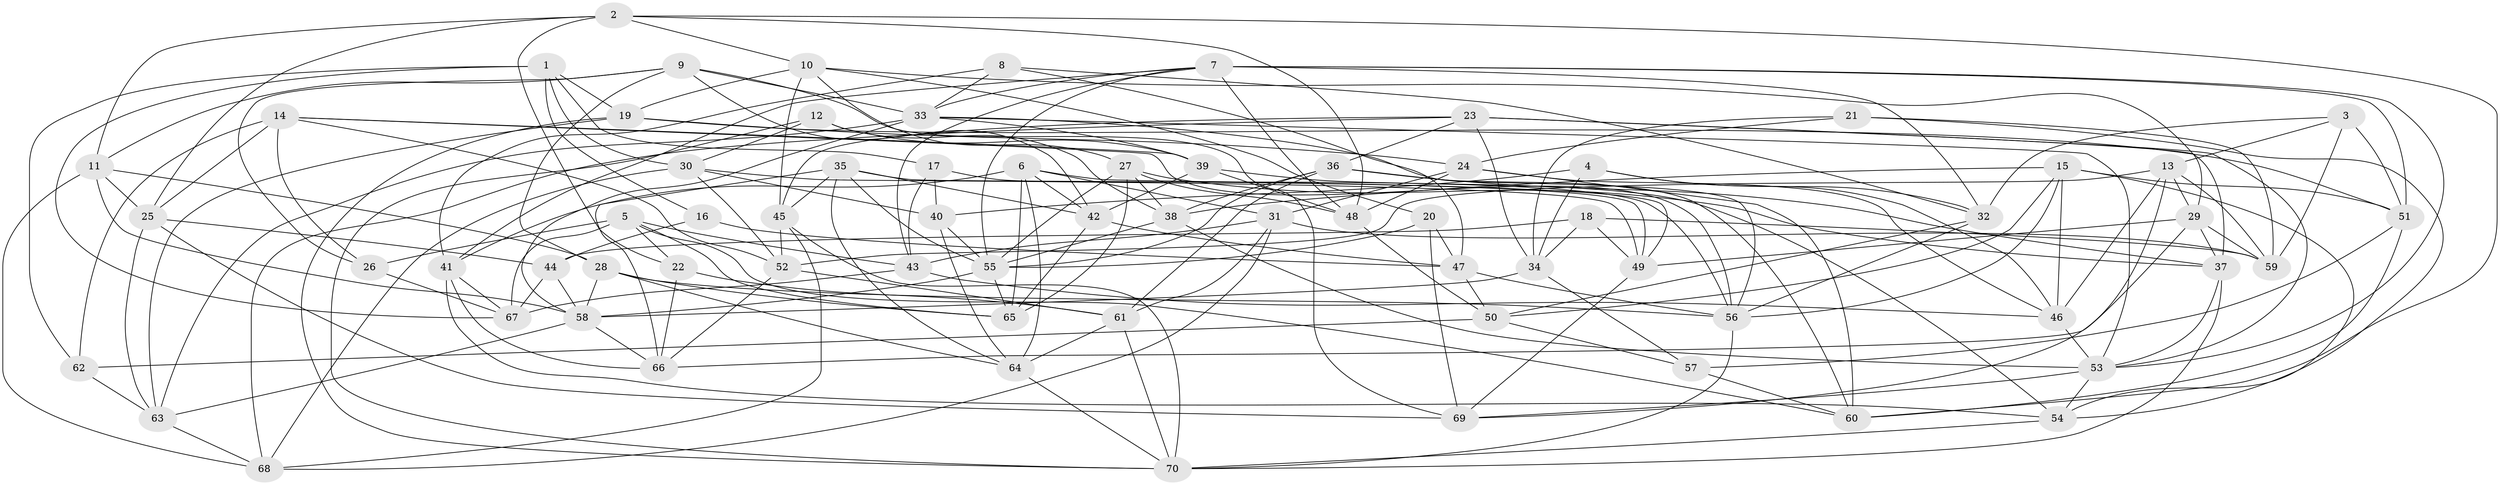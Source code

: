 // original degree distribution, {4: 1.0}
// Generated by graph-tools (version 1.1) at 2025/50/03/09/25 03:50:49]
// undirected, 70 vertices, 203 edges
graph export_dot {
graph [start="1"]
  node [color=gray90,style=filled];
  1;
  2;
  3;
  4;
  5;
  6;
  7;
  8;
  9;
  10;
  11;
  12;
  13;
  14;
  15;
  16;
  17;
  18;
  19;
  20;
  21;
  22;
  23;
  24;
  25;
  26;
  27;
  28;
  29;
  30;
  31;
  32;
  33;
  34;
  35;
  36;
  37;
  38;
  39;
  40;
  41;
  42;
  43;
  44;
  45;
  46;
  47;
  48;
  49;
  50;
  51;
  52;
  53;
  54;
  55;
  56;
  57;
  58;
  59;
  60;
  61;
  62;
  63;
  64;
  65;
  66;
  67;
  68;
  69;
  70;
  1 -- 16 [weight=1.0];
  1 -- 17 [weight=1.0];
  1 -- 19 [weight=1.0];
  1 -- 30 [weight=1.0];
  1 -- 62 [weight=1.0];
  1 -- 67 [weight=1.0];
  2 -- 10 [weight=1.0];
  2 -- 11 [weight=1.0];
  2 -- 22 [weight=1.0];
  2 -- 25 [weight=1.0];
  2 -- 48 [weight=1.0];
  2 -- 60 [weight=1.0];
  3 -- 13 [weight=1.0];
  3 -- 32 [weight=1.0];
  3 -- 51 [weight=1.0];
  3 -- 59 [weight=1.0];
  4 -- 32 [weight=1.0];
  4 -- 34 [weight=1.0];
  4 -- 40 [weight=1.0];
  4 -- 46 [weight=1.0];
  5 -- 22 [weight=1.0];
  5 -- 26 [weight=1.0];
  5 -- 43 [weight=1.0];
  5 -- 60 [weight=1.0];
  5 -- 65 [weight=1.0];
  5 -- 67 [weight=1.0];
  6 -- 31 [weight=1.0];
  6 -- 41 [weight=1.0];
  6 -- 42 [weight=1.0];
  6 -- 49 [weight=1.0];
  6 -- 64 [weight=1.0];
  6 -- 65 [weight=1.0];
  7 -- 32 [weight=1.0];
  7 -- 33 [weight=1.0];
  7 -- 41 [weight=1.0];
  7 -- 43 [weight=1.0];
  7 -- 48 [weight=1.0];
  7 -- 51 [weight=1.0];
  7 -- 53 [weight=1.0];
  7 -- 55 [weight=1.0];
  8 -- 32 [weight=1.0];
  8 -- 33 [weight=1.0];
  8 -- 41 [weight=1.0];
  8 -- 47 [weight=1.0];
  9 -- 11 [weight=1.0];
  9 -- 26 [weight=1.0];
  9 -- 28 [weight=1.0];
  9 -- 33 [weight=1.0];
  9 -- 42 [weight=1.0];
  9 -- 69 [weight=1.0];
  10 -- 19 [weight=1.0];
  10 -- 20 [weight=1.0];
  10 -- 27 [weight=1.0];
  10 -- 29 [weight=1.0];
  10 -- 45 [weight=1.0];
  11 -- 25 [weight=1.0];
  11 -- 28 [weight=1.0];
  11 -- 58 [weight=1.0];
  11 -- 68 [weight=1.0];
  12 -- 30 [weight=1.0];
  12 -- 38 [weight=1.0];
  12 -- 39 [weight=1.0];
  12 -- 70 [weight=1.0];
  13 -- 29 [weight=1.0];
  13 -- 46 [weight=1.0];
  13 -- 52 [weight=1.0];
  13 -- 59 [weight=1.0];
  13 -- 69 [weight=1.0];
  14 -- 25 [weight=1.0];
  14 -- 26 [weight=1.0];
  14 -- 39 [weight=1.0];
  14 -- 52 [weight=1.0];
  14 -- 56 [weight=1.0];
  14 -- 62 [weight=1.0];
  15 -- 38 [weight=1.0];
  15 -- 46 [weight=1.0];
  15 -- 50 [weight=1.0];
  15 -- 51 [weight=1.0];
  15 -- 54 [weight=1.0];
  15 -- 56 [weight=1.0];
  16 -- 44 [weight=2.0];
  16 -- 47 [weight=1.0];
  17 -- 40 [weight=1.0];
  17 -- 43 [weight=1.0];
  17 -- 56 [weight=1.0];
  18 -- 34 [weight=1.0];
  18 -- 44 [weight=1.0];
  18 -- 49 [weight=1.0];
  18 -- 59 [weight=1.0];
  19 -- 24 [weight=1.0];
  19 -- 51 [weight=1.0];
  19 -- 63 [weight=1.0];
  19 -- 70 [weight=1.0];
  20 -- 47 [weight=1.0];
  20 -- 55 [weight=1.0];
  20 -- 69 [weight=1.0];
  21 -- 24 [weight=1.0];
  21 -- 34 [weight=1.0];
  21 -- 54 [weight=1.0];
  21 -- 59 [weight=1.0];
  22 -- 61 [weight=1.0];
  22 -- 66 [weight=1.0];
  23 -- 34 [weight=1.0];
  23 -- 36 [weight=1.0];
  23 -- 37 [weight=1.0];
  23 -- 45 [weight=1.0];
  23 -- 53 [weight=1.0];
  23 -- 68 [weight=1.0];
  24 -- 31 [weight=1.0];
  24 -- 46 [weight=1.0];
  24 -- 48 [weight=1.0];
  24 -- 60 [weight=1.0];
  25 -- 44 [weight=1.0];
  25 -- 63 [weight=1.0];
  25 -- 69 [weight=1.0];
  26 -- 67 [weight=1.0];
  27 -- 37 [weight=1.0];
  27 -- 38 [weight=1.0];
  27 -- 48 [weight=1.0];
  27 -- 55 [weight=1.0];
  27 -- 65 [weight=1.0];
  28 -- 56 [weight=1.0];
  28 -- 58 [weight=1.0];
  28 -- 64 [weight=1.0];
  28 -- 65 [weight=1.0];
  29 -- 37 [weight=1.0];
  29 -- 49 [weight=1.0];
  29 -- 59 [weight=1.0];
  29 -- 66 [weight=1.0];
  30 -- 40 [weight=1.0];
  30 -- 49 [weight=1.0];
  30 -- 52 [weight=1.0];
  30 -- 68 [weight=1.0];
  31 -- 43 [weight=1.0];
  31 -- 59 [weight=1.0];
  31 -- 61 [weight=1.0];
  31 -- 68 [weight=1.0];
  32 -- 50 [weight=1.0];
  32 -- 56 [weight=1.0];
  33 -- 39 [weight=1.0];
  33 -- 53 [weight=1.0];
  33 -- 56 [weight=1.0];
  33 -- 58 [weight=1.0];
  33 -- 63 [weight=1.0];
  34 -- 57 [weight=1.0];
  34 -- 58 [weight=1.0];
  35 -- 42 [weight=1.0];
  35 -- 45 [weight=1.0];
  35 -- 49 [weight=1.0];
  35 -- 55 [weight=1.0];
  35 -- 64 [weight=1.0];
  35 -- 66 [weight=1.0];
  36 -- 37 [weight=1.0];
  36 -- 38 [weight=1.0];
  36 -- 55 [weight=1.0];
  36 -- 60 [weight=1.0];
  36 -- 61 [weight=1.0];
  37 -- 53 [weight=1.0];
  37 -- 70 [weight=1.0];
  38 -- 53 [weight=1.0];
  38 -- 55 [weight=1.0];
  39 -- 42 [weight=1.0];
  39 -- 48 [weight=1.0];
  39 -- 54 [weight=1.0];
  40 -- 55 [weight=2.0];
  40 -- 64 [weight=1.0];
  41 -- 54 [weight=1.0];
  41 -- 66 [weight=1.0];
  41 -- 67 [weight=1.0];
  42 -- 47 [weight=1.0];
  42 -- 65 [weight=1.0];
  43 -- 46 [weight=1.0];
  43 -- 67 [weight=1.0];
  44 -- 58 [weight=1.0];
  44 -- 67 [weight=1.0];
  45 -- 52 [weight=1.0];
  45 -- 68 [weight=1.0];
  45 -- 70 [weight=1.0];
  46 -- 53 [weight=1.0];
  47 -- 50 [weight=1.0];
  47 -- 56 [weight=1.0];
  48 -- 50 [weight=1.0];
  49 -- 69 [weight=1.0];
  50 -- 57 [weight=1.0];
  50 -- 62 [weight=1.0];
  51 -- 57 [weight=1.0];
  51 -- 60 [weight=1.0];
  52 -- 61 [weight=1.0];
  52 -- 66 [weight=1.0];
  53 -- 54 [weight=1.0];
  53 -- 69 [weight=1.0];
  54 -- 70 [weight=1.0];
  55 -- 58 [weight=1.0];
  55 -- 65 [weight=1.0];
  56 -- 70 [weight=1.0];
  57 -- 60 [weight=1.0];
  58 -- 63 [weight=1.0];
  58 -- 66 [weight=1.0];
  61 -- 64 [weight=1.0];
  61 -- 70 [weight=1.0];
  62 -- 63 [weight=1.0];
  63 -- 68 [weight=1.0];
  64 -- 70 [weight=1.0];
}
